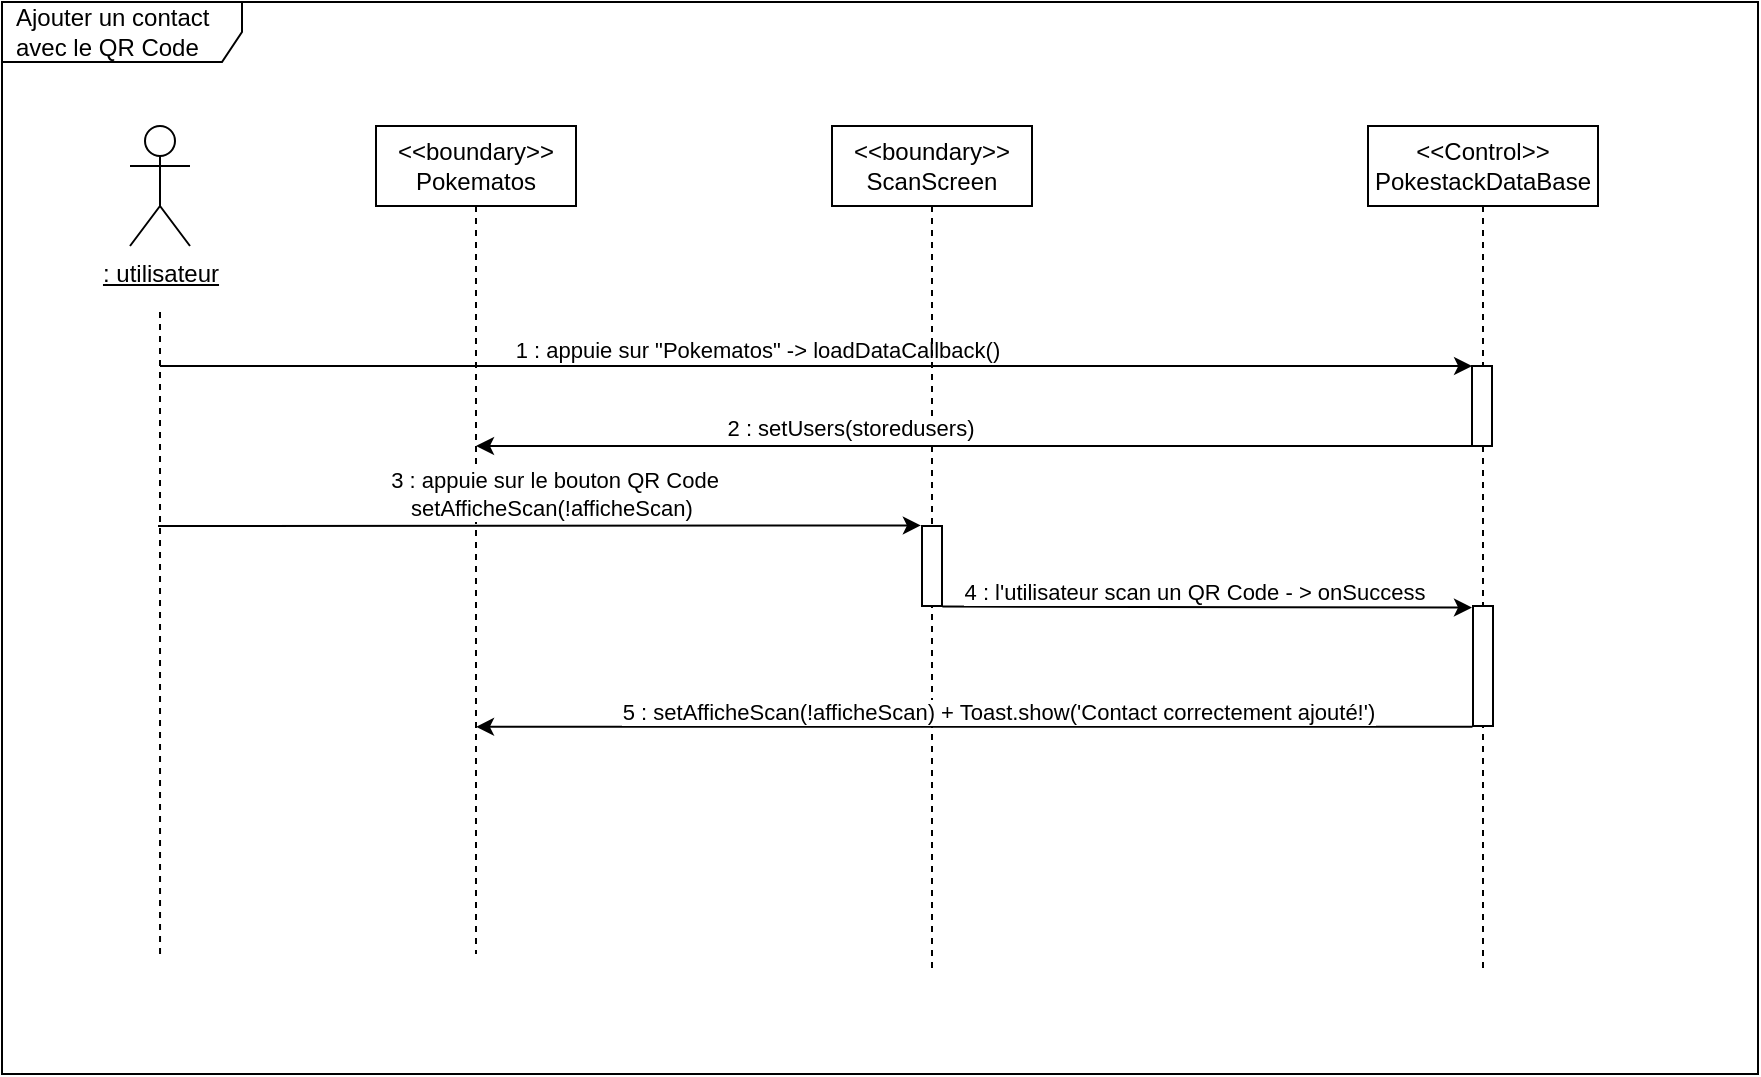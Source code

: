 <mxfile>
    <diagram id="RzKq9KF5NWwgLoKb3BY6" name="Page-1">
        <mxGraphModel dx="205" dy="192" grid="1" gridSize="10" guides="1" tooltips="1" connect="1" arrows="1" fold="1" page="1" pageScale="1" pageWidth="1654" pageHeight="1169" math="0" shadow="0">
            <root>
                <mxCell id="0"/>
                <mxCell id="1" parent="0"/>
                <mxCell id="46" value="Ajouter un contact avec le QR Code" style="shape=umlFrame;whiteSpace=wrap;html=1;width=120;height=30;boundedLbl=1;verticalAlign=middle;align=left;spacingLeft=5;" parent="1" vertex="1">
                    <mxGeometry x="392" y="354" width="878" height="536" as="geometry"/>
                </mxCell>
                <mxCell id="2" value="&lt;u&gt;: utilisateur&lt;/u&gt;" style="shape=umlActor;verticalLabelPosition=bottom;verticalAlign=top;html=1;" parent="1" vertex="1">
                    <mxGeometry x="456" y="416" width="30" height="60" as="geometry"/>
                </mxCell>
                <mxCell id="3" value="&amp;lt;&amp;lt;boundary&amp;gt;&amp;gt;&lt;br&gt;Pokematos" style="shape=umlLifeline;perimeter=lifelinePerimeter;whiteSpace=wrap;html=1;container=1;collapsible=0;recursiveResize=0;outlineConnect=0;" parent="1" vertex="1">
                    <mxGeometry x="579" y="416" width="100" height="414" as="geometry"/>
                </mxCell>
                <mxCell id="12" value="" style="endArrow=none;dashed=1;html=1;exitX=0.09;exitY=0.888;exitDx=0;exitDy=0;exitPerimeter=0;" parent="1" source="46" edge="1">
                    <mxGeometry width="50" height="50" relative="1" as="geometry">
                        <mxPoint x="471" y="754" as="sourcePoint"/>
                        <mxPoint x="471" y="506" as="targetPoint"/>
                    </mxGeometry>
                </mxCell>
                <mxCell id="13" value="" style="endArrow=classic;html=1;entryX=0.004;entryY=0.001;entryDx=0;entryDy=0;entryPerimeter=0;" parent="1" target="58" edge="1">
                    <mxGeometry width="50" height="50" relative="1" as="geometry">
                        <mxPoint x="471" y="536" as="sourcePoint"/>
                        <mxPoint x="572" y="536" as="targetPoint"/>
                    </mxGeometry>
                </mxCell>
                <mxCell id="14" value="1 : appuie sur &quot;Pokematos&quot; -&amp;gt; loadDataCallback()&amp;nbsp;" style="edgeLabel;html=1;align=center;verticalAlign=middle;resizable=0;points=[];" parent="13" vertex="1" connectable="0">
                    <mxGeometry x="-0.59" y="-1" relative="1" as="geometry">
                        <mxPoint x="165" y="-9" as="offset"/>
                    </mxGeometry>
                </mxCell>
                <mxCell id="15" value="&amp;lt;&amp;lt;Control&amp;gt;&amp;gt;&lt;br&gt;PokestackDataBase" style="shape=umlLifeline;perimeter=lifelinePerimeter;whiteSpace=wrap;html=1;container=1;collapsible=0;recursiveResize=0;outlineConnect=0;" parent="1" vertex="1">
                    <mxGeometry x="1075" y="416" width="115" height="424" as="geometry"/>
                </mxCell>
                <mxCell id="16" value="" style="html=1;points=[];perimeter=orthogonalPerimeter;" parent="15" vertex="1">
                    <mxGeometry x="52.5" y="240" width="10" height="60" as="geometry"/>
                </mxCell>
                <mxCell id="58" value="" style="html=1;points=[];perimeter=orthogonalPerimeter;" parent="15" vertex="1">
                    <mxGeometry x="52" y="120" width="10" height="40" as="geometry"/>
                </mxCell>
                <mxCell id="48" value="&amp;lt;&amp;lt;boundary&amp;gt;&amp;gt;&lt;br&gt;ScanScreen" style="shape=umlLifeline;perimeter=lifelinePerimeter;whiteSpace=wrap;html=1;container=1;collapsible=0;recursiveResize=0;outlineConnect=0;" parent="1" vertex="1">
                    <mxGeometry x="807" y="416" width="100" height="424" as="geometry"/>
                </mxCell>
                <mxCell id="49" value="" style="html=1;points=[];perimeter=orthogonalPerimeter;" parent="48" vertex="1">
                    <mxGeometry x="45" y="200" width="10" height="40" as="geometry"/>
                </mxCell>
                <mxCell id="59" value="" style="endArrow=classic;html=1;exitX=-0.008;exitY=1;exitDx=0;exitDy=0;exitPerimeter=0;" parent="1" source="58" edge="1" target="3">
                    <mxGeometry width="50" height="50" relative="1" as="geometry">
                        <mxPoint x="690" y="560" as="sourcePoint"/>
                        <mxPoint x="634.92" y="576" as="targetPoint"/>
                    </mxGeometry>
                </mxCell>
                <mxCell id="60" value="2 : setUsers(storedusers)" style="edgeLabel;html=1;align=center;verticalAlign=middle;resizable=0;points=[];" parent="59" vertex="1" connectable="0">
                    <mxGeometry x="0.252" y="-2" relative="1" as="geometry">
                        <mxPoint y="-7" as="offset"/>
                    </mxGeometry>
                </mxCell>
                <mxCell id="61" value="" style="endArrow=classic;html=1;entryX=-0.056;entryY=-0.007;entryDx=0;entryDy=0;entryPerimeter=0;" parent="1" target="49" edge="1">
                    <mxGeometry width="50" height="50" relative="1" as="geometry">
                        <mxPoint x="470" y="616" as="sourcePoint"/>
                        <mxPoint x="730" y="620" as="targetPoint"/>
                    </mxGeometry>
                </mxCell>
                <mxCell id="63" value="3 : appuie sur le bouton QR Code&lt;br&gt;setAfficheScan(!afficheScan)&amp;nbsp;" style="edgeLabel;html=1;align=center;verticalAlign=middle;resizable=0;points=[];" parent="61" vertex="1" connectable="0">
                    <mxGeometry x="0.038" y="-1" relative="1" as="geometry">
                        <mxPoint y="-17" as="offset"/>
                    </mxGeometry>
                </mxCell>
                <mxCell id="71" value="" style="endArrow=classic;html=1;exitX=1.018;exitY=1.006;exitDx=0;exitDy=0;exitPerimeter=0;entryX=-0.05;entryY=0.013;entryDx=0;entryDy=0;entryPerimeter=0;" edge="1" parent="1" source="49" target="16">
                    <mxGeometry width="50" height="50" relative="1" as="geometry">
                        <mxPoint x="960" y="680" as="sourcePoint"/>
                        <mxPoint x="1120" y="656" as="targetPoint"/>
                    </mxGeometry>
                </mxCell>
                <mxCell id="72" value="4 : l'utilisateur scan un QR Code - &amp;gt; onSuccess" style="edgeLabel;html=1;align=center;verticalAlign=middle;resizable=0;points=[];" vertex="1" connectable="0" parent="71">
                    <mxGeometry x="-0.26" y="3" relative="1" as="geometry">
                        <mxPoint x="28" y="-5" as="offset"/>
                    </mxGeometry>
                </mxCell>
                <mxCell id="73" value="" style="endArrow=classic;html=1;exitX=-0.027;exitY=1.007;exitDx=0;exitDy=0;exitPerimeter=0;" edge="1" parent="1" source="16" target="3">
                    <mxGeometry width="50" height="50" relative="1" as="geometry">
                        <mxPoint x="950" y="760" as="sourcePoint"/>
                        <mxPoint x="1000" y="710" as="targetPoint"/>
                    </mxGeometry>
                </mxCell>
                <mxCell id="74" value="5 : setAfficheScan(!afficheScan) + Toast.show('Contact correctement ajouté!')" style="edgeLabel;html=1;align=center;verticalAlign=middle;resizable=0;points=[];" vertex="1" connectable="0" parent="73">
                    <mxGeometry x="0.361" y="1" relative="1" as="geometry">
                        <mxPoint x="102" y="-9" as="offset"/>
                    </mxGeometry>
                </mxCell>
            </root>
        </mxGraphModel>
    </diagram>
</mxfile>